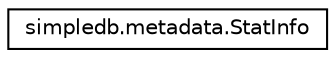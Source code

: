 digraph "Graphical Class Hierarchy"
{
  edge [fontname="Helvetica",fontsize="10",labelfontname="Helvetica",labelfontsize="10"];
  node [fontname="Helvetica",fontsize="10",shape=record];
  rankdir="LR";
  Node0 [label="simpledb.metadata.StatInfo",height=0.2,width=0.4,color="black", fillcolor="white", style="filled",URL="$classsimpledb_1_1metadata_1_1StatInfo.html"];
}
